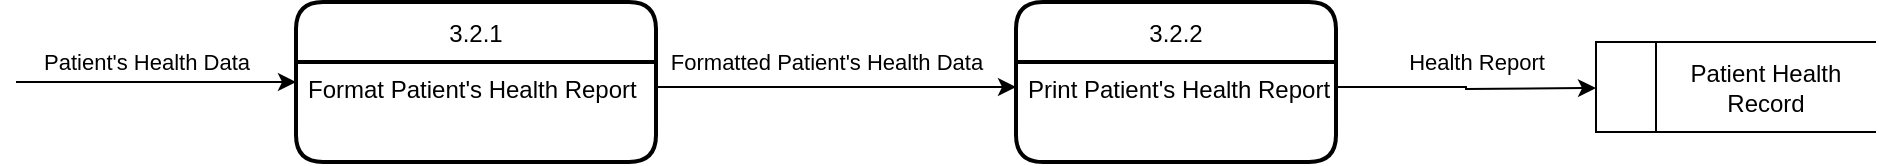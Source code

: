 <mxfile version="17.4.5" type="github">
  <diagram id="HkxV91gXvVfibFtQ06Zh" name="Page-1">
    <mxGraphModel dx="920" dy="513" grid="1" gridSize="10" guides="1" tooltips="1" connect="1" arrows="1" fold="1" page="1" pageScale="1" pageWidth="1400" pageHeight="850" math="0" shadow="0">
      <root>
        <mxCell id="0" />
        <mxCell id="1" parent="0" />
        <mxCell id="8ltCED5Jp_OqBnS5Xvw1-14" style="edgeStyle=orthogonalEdgeStyle;rounded=0;orthogonalLoop=1;jettySize=auto;html=1;exitX=0;exitY=0.5;exitDx=0;exitDy=0;fontSize=12;endArrow=none;endFill=0;startArrow=classic;startFill=1;" edge="1" parent="1" source="8ltCED5Jp_OqBnS5Xvw1-1">
          <mxGeometry relative="1" as="geometry">
            <mxPoint x="250" y="170" as="targetPoint" />
          </mxGeometry>
        </mxCell>
        <mxCell id="8ltCED5Jp_OqBnS5Xvw1-1" value="3.2.1" style="swimlane;childLayout=stackLayout;horizontal=1;startSize=30;horizontalStack=0;rounded=1;fontSize=12;fontStyle=0;strokeWidth=2;resizeParent=0;resizeLast=1;shadow=0;dashed=0;align=center;" vertex="1" parent="1">
          <mxGeometry x="390" y="130" width="180" height="80" as="geometry" />
        </mxCell>
        <mxCell id="8ltCED5Jp_OqBnS5Xvw1-2" value="Format Patient&#39;s Health Report" style="align=left;strokeColor=none;fillColor=none;spacingLeft=4;fontSize=12;verticalAlign=top;resizable=0;rotatable=0;part=1;" vertex="1" parent="8ltCED5Jp_OqBnS5Xvw1-1">
          <mxGeometry y="30" width="180" height="50" as="geometry" />
        </mxCell>
        <mxCell id="8ltCED5Jp_OqBnS5Xvw1-4" value="3.2.2" style="swimlane;childLayout=stackLayout;horizontal=1;startSize=30;horizontalStack=0;rounded=1;fontSize=12;fontStyle=0;strokeWidth=2;resizeParent=0;resizeLast=1;shadow=0;dashed=0;align=center;" vertex="1" parent="1">
          <mxGeometry x="750" y="130" width="160" height="80" as="geometry" />
        </mxCell>
        <mxCell id="8ltCED5Jp_OqBnS5Xvw1-5" value="Print Patient&#39;s Health Report" style="align=left;strokeColor=none;fillColor=none;spacingLeft=4;fontSize=12;verticalAlign=top;resizable=0;rotatable=0;part=1;" vertex="1" parent="8ltCED5Jp_OqBnS5Xvw1-4">
          <mxGeometry y="30" width="160" height="50" as="geometry" />
        </mxCell>
        <mxCell id="8ltCED5Jp_OqBnS5Xvw1-9" style="edgeStyle=orthogonalEdgeStyle;rounded=0;orthogonalLoop=1;jettySize=auto;html=1;exitX=1;exitY=0.25;exitDx=0;exitDy=0;entryX=0;entryY=0.25;entryDx=0;entryDy=0;fontSize=12;" edge="1" parent="1" source="8ltCED5Jp_OqBnS5Xvw1-2" target="8ltCED5Jp_OqBnS5Xvw1-5">
          <mxGeometry relative="1" as="geometry" />
        </mxCell>
        <mxCell id="8ltCED5Jp_OqBnS5Xvw1-10" value="&lt;font style=&quot;font-size: 11px&quot;&gt;Formatted Patient&#39;s Health Data&lt;/font&gt;" style="text;html=1;align=center;verticalAlign=middle;resizable=0;points=[];autosize=1;strokeColor=none;fillColor=none;fontSize=12;" vertex="1" parent="1">
          <mxGeometry x="570" y="150" width="170" height="20" as="geometry" />
        </mxCell>
        <mxCell id="8ltCED5Jp_OqBnS5Xvw1-11" style="edgeStyle=orthogonalEdgeStyle;rounded=0;orthogonalLoop=1;jettySize=auto;html=1;exitX=1;exitY=0.25;exitDx=0;exitDy=0;fontSize=12;" edge="1" parent="1" source="8ltCED5Jp_OqBnS5Xvw1-5">
          <mxGeometry relative="1" as="geometry">
            <mxPoint x="1040" y="173" as="targetPoint" />
          </mxGeometry>
        </mxCell>
        <mxCell id="8ltCED5Jp_OqBnS5Xvw1-12" value="&lt;font style=&quot;font-size: 11px&quot;&gt;Health Report&lt;/font&gt;" style="text;html=1;align=center;verticalAlign=middle;resizable=0;points=[];autosize=1;strokeColor=none;fillColor=none;fontSize=12;" vertex="1" parent="1">
          <mxGeometry x="940" y="150" width="80" height="20" as="geometry" />
        </mxCell>
        <mxCell id="8ltCED5Jp_OqBnS5Xvw1-15" value="&lt;font style=&quot;font-size: 11px&quot;&gt;Patient&#39;s Health Data&lt;/font&gt;" style="text;html=1;align=center;verticalAlign=middle;resizable=0;points=[];autosize=1;strokeColor=none;fillColor=none;fontSize=12;" vertex="1" parent="1">
          <mxGeometry x="255" y="150" width="120" height="20" as="geometry" />
        </mxCell>
        <mxCell id="8ltCED5Jp_OqBnS5Xvw1-16" value="" style="html=1;dashed=0;whitespace=wrap;shape=mxgraph.dfd.dataStoreID;align=left;spacingLeft=3;points=[[0,0],[0.5,0],[1,0],[0,0.5],[1,0.5],[0,1],[0.5,1],[1,1]];fontSize=11;" vertex="1" parent="1">
          <mxGeometry x="1040" y="150" width="140" height="45" as="geometry" />
        </mxCell>
        <mxCell id="8ltCED5Jp_OqBnS5Xvw1-17" value="&lt;font style=&quot;font-size: 12px&quot;&gt;Patient Health Record&lt;/font&gt;" style="text;html=1;strokeColor=none;fillColor=none;align=center;verticalAlign=middle;whiteSpace=wrap;rounded=0;fontSize=11;" vertex="1" parent="1">
          <mxGeometry x="1080" y="157.5" width="90" height="30" as="geometry" />
        </mxCell>
      </root>
    </mxGraphModel>
  </diagram>
</mxfile>
